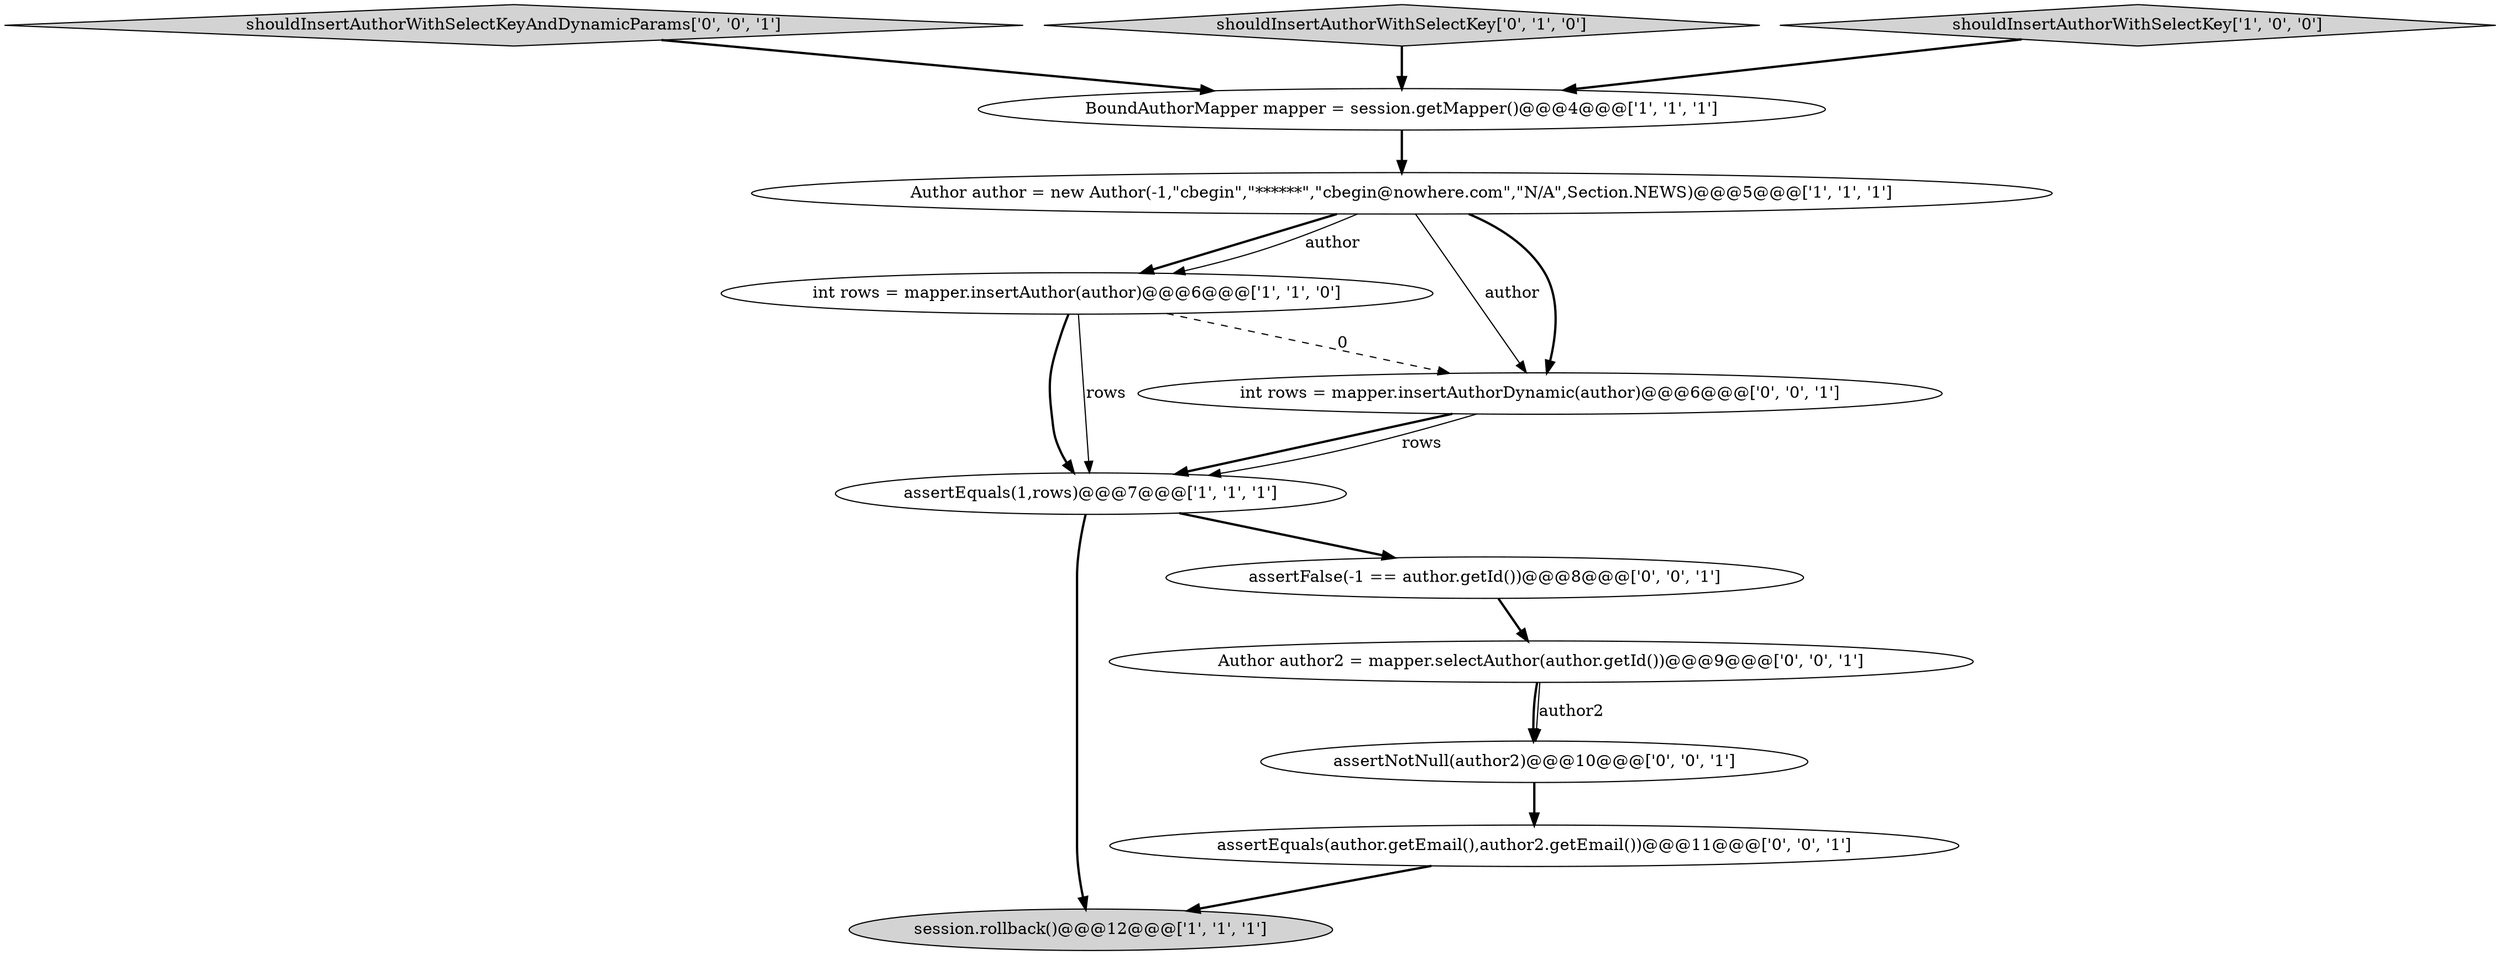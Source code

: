 digraph {
8 [style = filled, label = "assertEquals(author.getEmail(),author2.getEmail())@@@11@@@['0', '0', '1']", fillcolor = white, shape = ellipse image = "AAA0AAABBB3BBB"];
11 [style = filled, label = "shouldInsertAuthorWithSelectKeyAndDynamicParams['0', '0', '1']", fillcolor = lightgray, shape = diamond image = "AAA0AAABBB3BBB"];
5 [style = filled, label = "session.rollback()@@@12@@@['1', '1', '1']", fillcolor = lightgray, shape = ellipse image = "AAA0AAABBB1BBB"];
10 [style = filled, label = "Author author2 = mapper.selectAuthor(author.getId())@@@9@@@['0', '0', '1']", fillcolor = white, shape = ellipse image = "AAA0AAABBB3BBB"];
4 [style = filled, label = "int rows = mapper.insertAuthor(author)@@@6@@@['1', '1', '0']", fillcolor = white, shape = ellipse image = "AAA0AAABBB1BBB"];
1 [style = filled, label = "Author author = new Author(-1,\"cbegin\",\"******\",\"cbegin@nowhere.com\",\"N/A\",Section.NEWS)@@@5@@@['1', '1', '1']", fillcolor = white, shape = ellipse image = "AAA0AAABBB1BBB"];
7 [style = filled, label = "assertNotNull(author2)@@@10@@@['0', '0', '1']", fillcolor = white, shape = ellipse image = "AAA0AAABBB3BBB"];
3 [style = filled, label = "assertEquals(1,rows)@@@7@@@['1', '1', '1']", fillcolor = white, shape = ellipse image = "AAA0AAABBB1BBB"];
6 [style = filled, label = "shouldInsertAuthorWithSelectKey['0', '1', '0']", fillcolor = lightgray, shape = diamond image = "AAA0AAABBB2BBB"];
0 [style = filled, label = "BoundAuthorMapper mapper = session.getMapper()@@@4@@@['1', '1', '1']", fillcolor = white, shape = ellipse image = "AAA0AAABBB1BBB"];
9 [style = filled, label = "int rows = mapper.insertAuthorDynamic(author)@@@6@@@['0', '0', '1']", fillcolor = white, shape = ellipse image = "AAA0AAABBB3BBB"];
2 [style = filled, label = "shouldInsertAuthorWithSelectKey['1', '0', '0']", fillcolor = lightgray, shape = diamond image = "AAA0AAABBB1BBB"];
12 [style = filled, label = "assertFalse(-1 == author.getId())@@@8@@@['0', '0', '1']", fillcolor = white, shape = ellipse image = "AAA0AAABBB3BBB"];
9->3 [style = bold, label=""];
4->3 [style = bold, label=""];
1->9 [style = solid, label="author"];
1->4 [style = bold, label=""];
3->5 [style = bold, label=""];
2->0 [style = bold, label=""];
6->0 [style = bold, label=""];
12->10 [style = bold, label=""];
11->0 [style = bold, label=""];
4->9 [style = dashed, label="0"];
3->12 [style = bold, label=""];
8->5 [style = bold, label=""];
7->8 [style = bold, label=""];
10->7 [style = bold, label=""];
0->1 [style = bold, label=""];
9->3 [style = solid, label="rows"];
1->4 [style = solid, label="author"];
1->9 [style = bold, label=""];
4->3 [style = solid, label="rows"];
10->7 [style = solid, label="author2"];
}
